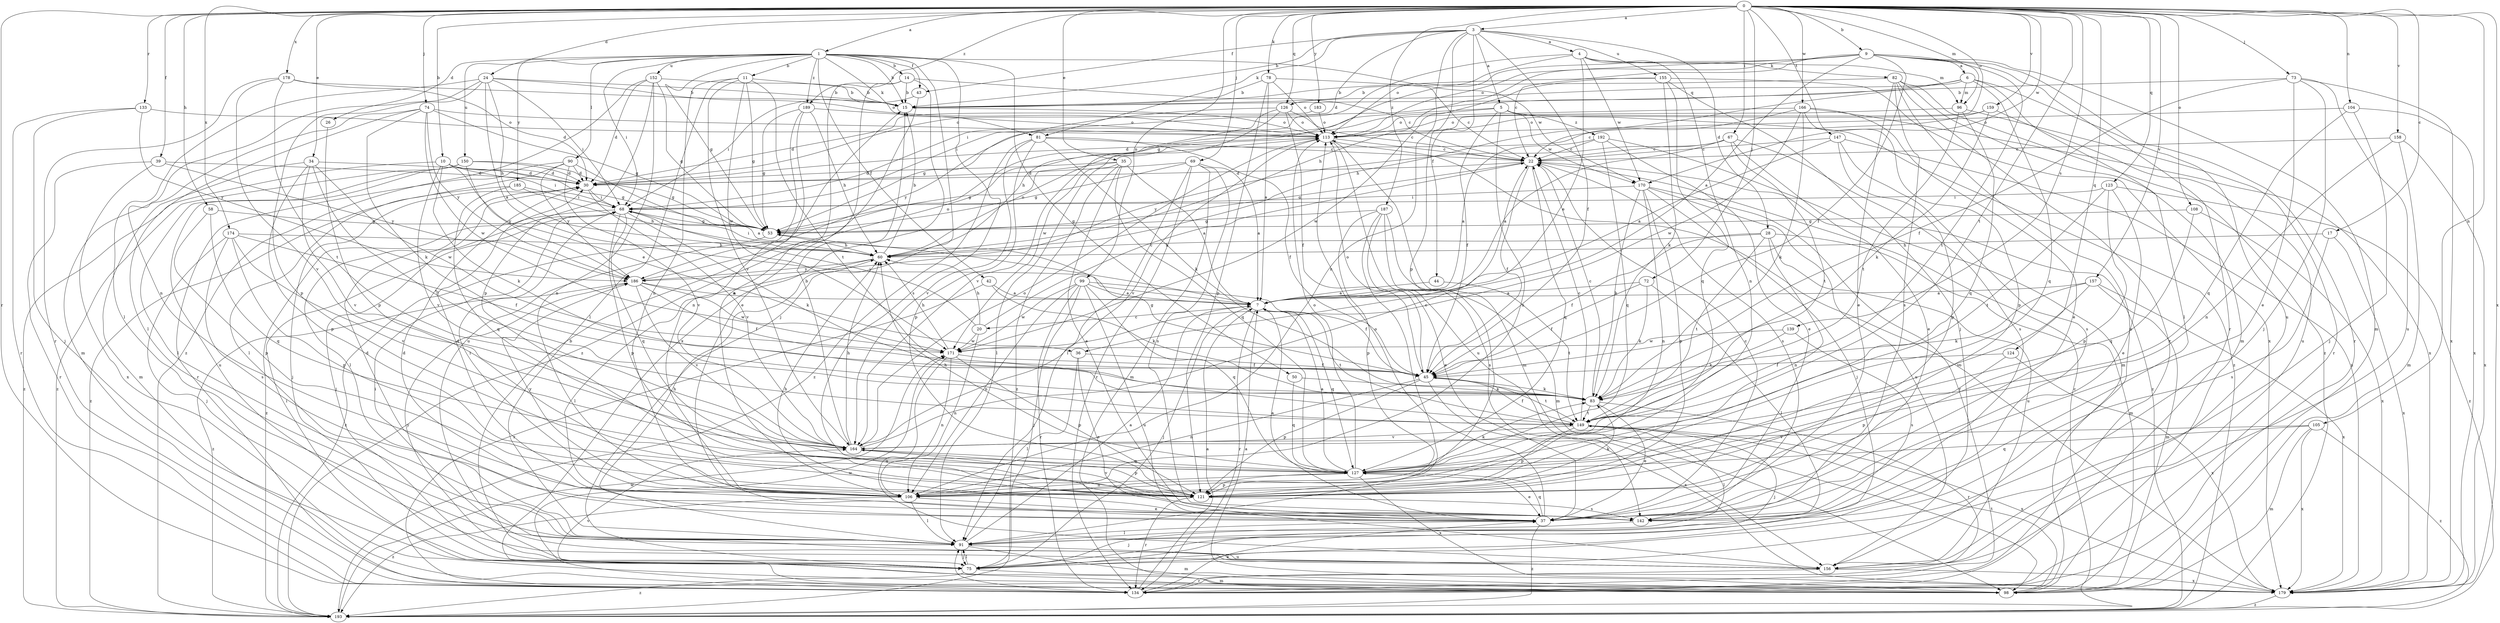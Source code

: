 strict digraph  {
0;
1;
3;
4;
5;
6;
7;
9;
10;
11;
14;
15;
17;
20;
22;
24;
26;
28;
30;
34;
35;
36;
37;
39;
42;
43;
44;
45;
50;
53;
58;
60;
67;
68;
69;
72;
73;
74;
75;
78;
81;
82;
83;
90;
91;
96;
98;
99;
104;
105;
106;
108;
113;
121;
123;
124;
126;
127;
133;
134;
139;
142;
147;
149;
150;
152;
155;
156;
157;
158;
159;
164;
166;
170;
171;
174;
178;
179;
183;
185;
186;
187;
189;
192;
193;
0 -> 1  [label=a];
0 -> 3  [label=a];
0 -> 9  [label=b];
0 -> 10  [label=b];
0 -> 17  [label=c];
0 -> 24  [label=d];
0 -> 34  [label=e];
0 -> 35  [label=e];
0 -> 39  [label=f];
0 -> 58  [label=h];
0 -> 67  [label=i];
0 -> 69  [label=j];
0 -> 72  [label=j];
0 -> 73  [label=j];
0 -> 74  [label=j];
0 -> 78  [label=k];
0 -> 96  [label=m];
0 -> 99  [label=n];
0 -> 104  [label=n];
0 -> 105  [label=n];
0 -> 108  [label=o];
0 -> 113  [label=o];
0 -> 123  [label=q];
0 -> 124  [label=q];
0 -> 126  [label=q];
0 -> 133  [label=r];
0 -> 134  [label=r];
0 -> 139  [label=s];
0 -> 147  [label=t];
0 -> 149  [label=t];
0 -> 157  [label=v];
0 -> 158  [label=v];
0 -> 159  [label=v];
0 -> 166  [label=w];
0 -> 170  [label=w];
0 -> 174  [label=x];
0 -> 178  [label=x];
0 -> 179  [label=x];
0 -> 183  [label=y];
0 -> 187  [label=z];
0 -> 189  [label=z];
1 -> 11  [label=b];
1 -> 14  [label=b];
1 -> 15  [label=b];
1 -> 26  [label=d];
1 -> 42  [label=f];
1 -> 43  [label=f];
1 -> 50  [label=g];
1 -> 53  [label=g];
1 -> 68  [label=i];
1 -> 75  [label=j];
1 -> 81  [label=k];
1 -> 90  [label=l];
1 -> 142  [label=s];
1 -> 150  [label=u];
1 -> 152  [label=u];
1 -> 170  [label=w];
1 -> 185  [label=y];
1 -> 189  [label=z];
3 -> 4  [label=a];
3 -> 5  [label=a];
3 -> 15  [label=b];
3 -> 28  [label=d];
3 -> 30  [label=d];
3 -> 43  [label=f];
3 -> 44  [label=f];
3 -> 45  [label=f];
3 -> 81  [label=k];
3 -> 106  [label=n];
3 -> 121  [label=p];
3 -> 155  [label=u];
4 -> 36  [label=e];
4 -> 68  [label=i];
4 -> 82  [label=k];
4 -> 96  [label=m];
4 -> 106  [label=n];
4 -> 113  [label=o];
4 -> 170  [label=w];
5 -> 45  [label=f];
5 -> 53  [label=g];
5 -> 60  [label=h];
5 -> 106  [label=n];
5 -> 170  [label=w];
5 -> 192  [label=z];
5 -> 193  [label=z];
6 -> 60  [label=h];
6 -> 68  [label=i];
6 -> 91  [label=l];
6 -> 96  [label=m];
6 -> 126  [label=q];
6 -> 127  [label=q];
6 -> 134  [label=r];
7 -> 20  [label=c];
7 -> 75  [label=j];
7 -> 127  [label=q];
7 -> 134  [label=r];
7 -> 149  [label=t];
9 -> 6  [label=a];
9 -> 7  [label=a];
9 -> 22  [label=c];
9 -> 45  [label=f];
9 -> 53  [label=g];
9 -> 60  [label=h];
9 -> 98  [label=m];
9 -> 113  [label=o];
9 -> 134  [label=r];
9 -> 149  [label=t];
9 -> 156  [label=u];
10 -> 30  [label=d];
10 -> 36  [label=e];
10 -> 53  [label=g];
10 -> 68  [label=i];
10 -> 83  [label=k];
10 -> 164  [label=v];
10 -> 193  [label=z];
11 -> 15  [label=b];
11 -> 53  [label=g];
11 -> 91  [label=l];
11 -> 106  [label=n];
11 -> 149  [label=t];
11 -> 164  [label=v];
11 -> 171  [label=w];
14 -> 15  [label=b];
14 -> 22  [label=c];
14 -> 37  [label=e];
14 -> 106  [label=n];
14 -> 179  [label=x];
15 -> 113  [label=o];
17 -> 60  [label=h];
17 -> 142  [label=s];
17 -> 179  [label=x];
20 -> 22  [label=c];
20 -> 60  [label=h];
20 -> 68  [label=i];
20 -> 106  [label=n];
20 -> 171  [label=w];
22 -> 30  [label=d];
22 -> 45  [label=f];
22 -> 53  [label=g];
22 -> 127  [label=q];
22 -> 142  [label=s];
22 -> 193  [label=z];
24 -> 7  [label=a];
24 -> 15  [label=b];
24 -> 60  [label=h];
24 -> 68  [label=i];
24 -> 91  [label=l];
24 -> 106  [label=n];
24 -> 113  [label=o];
24 -> 121  [label=p];
26 -> 121  [label=p];
28 -> 45  [label=f];
28 -> 60  [label=h];
28 -> 98  [label=m];
28 -> 106  [label=n];
28 -> 149  [label=t];
28 -> 156  [label=u];
30 -> 68  [label=i];
30 -> 75  [label=j];
30 -> 91  [label=l];
30 -> 164  [label=v];
34 -> 30  [label=d];
34 -> 98  [label=m];
34 -> 121  [label=p];
34 -> 149  [label=t];
34 -> 164  [label=v];
34 -> 171  [label=w];
35 -> 7  [label=a];
35 -> 30  [label=d];
35 -> 37  [label=e];
35 -> 53  [label=g];
35 -> 91  [label=l];
35 -> 127  [label=q];
35 -> 193  [label=z];
36 -> 37  [label=e];
36 -> 45  [label=f];
36 -> 91  [label=l];
37 -> 7  [label=a];
37 -> 22  [label=c];
37 -> 30  [label=d];
37 -> 60  [label=h];
37 -> 91  [label=l];
37 -> 113  [label=o];
37 -> 127  [label=q];
37 -> 193  [label=z];
39 -> 30  [label=d];
39 -> 134  [label=r];
39 -> 179  [label=x];
39 -> 186  [label=y];
42 -> 7  [label=a];
42 -> 83  [label=k];
42 -> 134  [label=r];
43 -> 68  [label=i];
43 -> 193  [label=z];
44 -> 7  [label=a];
44 -> 149  [label=t];
45 -> 53  [label=g];
45 -> 83  [label=k];
45 -> 106  [label=n];
45 -> 113  [label=o];
45 -> 121  [label=p];
45 -> 149  [label=t];
45 -> 179  [label=x];
50 -> 83  [label=k];
50 -> 127  [label=q];
53 -> 60  [label=h];
53 -> 193  [label=z];
58 -> 53  [label=g];
58 -> 121  [label=p];
58 -> 127  [label=q];
60 -> 15  [label=b];
60 -> 68  [label=i];
60 -> 91  [label=l];
60 -> 113  [label=o];
60 -> 186  [label=y];
67 -> 7  [label=a];
67 -> 22  [label=c];
67 -> 37  [label=e];
67 -> 142  [label=s];
67 -> 149  [label=t];
67 -> 186  [label=y];
68 -> 53  [label=g];
68 -> 75  [label=j];
68 -> 83  [label=k];
68 -> 121  [label=p];
68 -> 127  [label=q];
68 -> 193  [label=z];
69 -> 7  [label=a];
69 -> 30  [label=d];
69 -> 53  [label=g];
69 -> 91  [label=l];
69 -> 98  [label=m];
69 -> 134  [label=r];
69 -> 142  [label=s];
72 -> 7  [label=a];
72 -> 45  [label=f];
72 -> 83  [label=k];
72 -> 91  [label=l];
73 -> 15  [label=b];
73 -> 37  [label=e];
73 -> 45  [label=f];
73 -> 75  [label=j];
73 -> 156  [label=u];
73 -> 179  [label=x];
74 -> 53  [label=g];
74 -> 83  [label=k];
74 -> 91  [label=l];
74 -> 98  [label=m];
74 -> 113  [label=o];
74 -> 171  [label=w];
74 -> 186  [label=y];
75 -> 15  [label=b];
75 -> 91  [label=l];
75 -> 98  [label=m];
75 -> 186  [label=y];
75 -> 193  [label=z];
78 -> 7  [label=a];
78 -> 15  [label=b];
78 -> 22  [label=c];
78 -> 113  [label=o];
78 -> 121  [label=p];
81 -> 22  [label=c];
81 -> 45  [label=f];
81 -> 83  [label=k];
81 -> 121  [label=p];
81 -> 164  [label=v];
81 -> 193  [label=z];
82 -> 15  [label=b];
82 -> 37  [label=e];
82 -> 98  [label=m];
82 -> 134  [label=r];
82 -> 142  [label=s];
82 -> 156  [label=u];
82 -> 193  [label=z];
83 -> 22  [label=c];
83 -> 37  [label=e];
83 -> 134  [label=r];
83 -> 149  [label=t];
90 -> 7  [label=a];
90 -> 30  [label=d];
90 -> 91  [label=l];
90 -> 134  [label=r];
90 -> 164  [label=v];
90 -> 186  [label=y];
91 -> 7  [label=a];
91 -> 75  [label=j];
91 -> 98  [label=m];
91 -> 156  [label=u];
96 -> 113  [label=o];
96 -> 127  [label=q];
96 -> 134  [label=r];
96 -> 149  [label=t];
98 -> 7  [label=a];
98 -> 68  [label=i];
98 -> 149  [label=t];
98 -> 164  [label=v];
99 -> 7  [label=a];
99 -> 45  [label=f];
99 -> 75  [label=j];
99 -> 106  [label=n];
99 -> 127  [label=q];
99 -> 134  [label=r];
99 -> 156  [label=u];
99 -> 171  [label=w];
104 -> 75  [label=j];
104 -> 113  [label=o];
104 -> 127  [label=q];
104 -> 179  [label=x];
105 -> 98  [label=m];
105 -> 127  [label=q];
105 -> 164  [label=v];
105 -> 179  [label=x];
105 -> 193  [label=z];
106 -> 30  [label=d];
106 -> 37  [label=e];
106 -> 68  [label=i];
106 -> 91  [label=l];
106 -> 186  [label=y];
106 -> 193  [label=z];
108 -> 53  [label=g];
108 -> 127  [label=q];
108 -> 179  [label=x];
113 -> 22  [label=c];
113 -> 98  [label=m];
113 -> 156  [label=u];
113 -> 164  [label=v];
121 -> 83  [label=k];
121 -> 134  [label=r];
121 -> 142  [label=s];
121 -> 164  [label=v];
123 -> 37  [label=e];
123 -> 68  [label=i];
123 -> 121  [label=p];
123 -> 149  [label=t];
123 -> 193  [label=z];
124 -> 45  [label=f];
124 -> 121  [label=p];
124 -> 179  [label=x];
126 -> 22  [label=c];
126 -> 45  [label=f];
126 -> 113  [label=o];
126 -> 164  [label=v];
126 -> 171  [label=w];
126 -> 186  [label=y];
127 -> 7  [label=a];
127 -> 37  [label=e];
127 -> 60  [label=h];
127 -> 83  [label=k];
127 -> 106  [label=n];
127 -> 113  [label=o];
127 -> 121  [label=p];
127 -> 179  [label=x];
133 -> 75  [label=j];
133 -> 113  [label=o];
133 -> 134  [label=r];
133 -> 186  [label=y];
134 -> 7  [label=a];
134 -> 37  [label=e];
134 -> 91  [label=l];
134 -> 171  [label=w];
139 -> 83  [label=k];
139 -> 142  [label=s];
139 -> 171  [label=w];
142 -> 30  [label=d];
142 -> 60  [label=h];
142 -> 75  [label=j];
147 -> 7  [label=a];
147 -> 22  [label=c];
147 -> 121  [label=p];
147 -> 142  [label=s];
147 -> 179  [label=x];
149 -> 22  [label=c];
149 -> 45  [label=f];
149 -> 75  [label=j];
149 -> 91  [label=l];
149 -> 121  [label=p];
149 -> 164  [label=v];
149 -> 179  [label=x];
150 -> 30  [label=d];
150 -> 53  [label=g];
150 -> 91  [label=l];
150 -> 156  [label=u];
150 -> 186  [label=y];
150 -> 193  [label=z];
152 -> 15  [label=b];
152 -> 30  [label=d];
152 -> 53  [label=g];
152 -> 106  [label=n];
152 -> 121  [label=p];
152 -> 193  [label=z];
155 -> 15  [label=b];
155 -> 75  [label=j];
155 -> 83  [label=k];
155 -> 127  [label=q];
155 -> 171  [label=w];
155 -> 179  [label=x];
156 -> 68  [label=i];
156 -> 134  [label=r];
156 -> 179  [label=x];
157 -> 7  [label=a];
157 -> 83  [label=k];
157 -> 98  [label=m];
157 -> 164  [label=v];
157 -> 179  [label=x];
158 -> 22  [label=c];
158 -> 98  [label=m];
158 -> 106  [label=n];
158 -> 179  [label=x];
159 -> 30  [label=d];
159 -> 83  [label=k];
159 -> 113  [label=o];
159 -> 156  [label=u];
164 -> 15  [label=b];
164 -> 22  [label=c];
164 -> 60  [label=h];
164 -> 113  [label=o];
164 -> 121  [label=p];
164 -> 127  [label=q];
166 -> 22  [label=c];
166 -> 37  [label=e];
166 -> 83  [label=k];
166 -> 113  [label=o];
166 -> 121  [label=p];
166 -> 171  [label=w];
166 -> 179  [label=x];
170 -> 68  [label=i];
170 -> 75  [label=j];
170 -> 83  [label=k];
170 -> 106  [label=n];
170 -> 121  [label=p];
170 -> 134  [label=r];
170 -> 156  [label=u];
171 -> 45  [label=f];
171 -> 60  [label=h];
171 -> 106  [label=n];
171 -> 121  [label=p];
171 -> 156  [label=u];
174 -> 45  [label=f];
174 -> 60  [label=h];
174 -> 75  [label=j];
174 -> 121  [label=p];
174 -> 142  [label=s];
174 -> 164  [label=v];
178 -> 15  [label=b];
178 -> 30  [label=d];
178 -> 134  [label=r];
178 -> 149  [label=t];
178 -> 164  [label=v];
179 -> 113  [label=o];
179 -> 193  [label=z];
183 -> 30  [label=d];
183 -> 113  [label=o];
185 -> 60  [label=h];
185 -> 68  [label=i];
185 -> 127  [label=q];
185 -> 193  [label=z];
186 -> 7  [label=a];
186 -> 45  [label=f];
186 -> 113  [label=o];
186 -> 164  [label=v];
186 -> 171  [label=w];
186 -> 193  [label=z];
187 -> 37  [label=e];
187 -> 53  [label=g];
187 -> 91  [label=l];
187 -> 98  [label=m];
187 -> 121  [label=p];
187 -> 142  [label=s];
189 -> 53  [label=g];
189 -> 60  [label=h];
189 -> 106  [label=n];
189 -> 113  [label=o];
189 -> 156  [label=u];
192 -> 7  [label=a];
192 -> 22  [label=c];
192 -> 37  [label=e];
192 -> 98  [label=m];
192 -> 127  [label=q];
193 -> 22  [label=c];
193 -> 171  [label=w];
}
